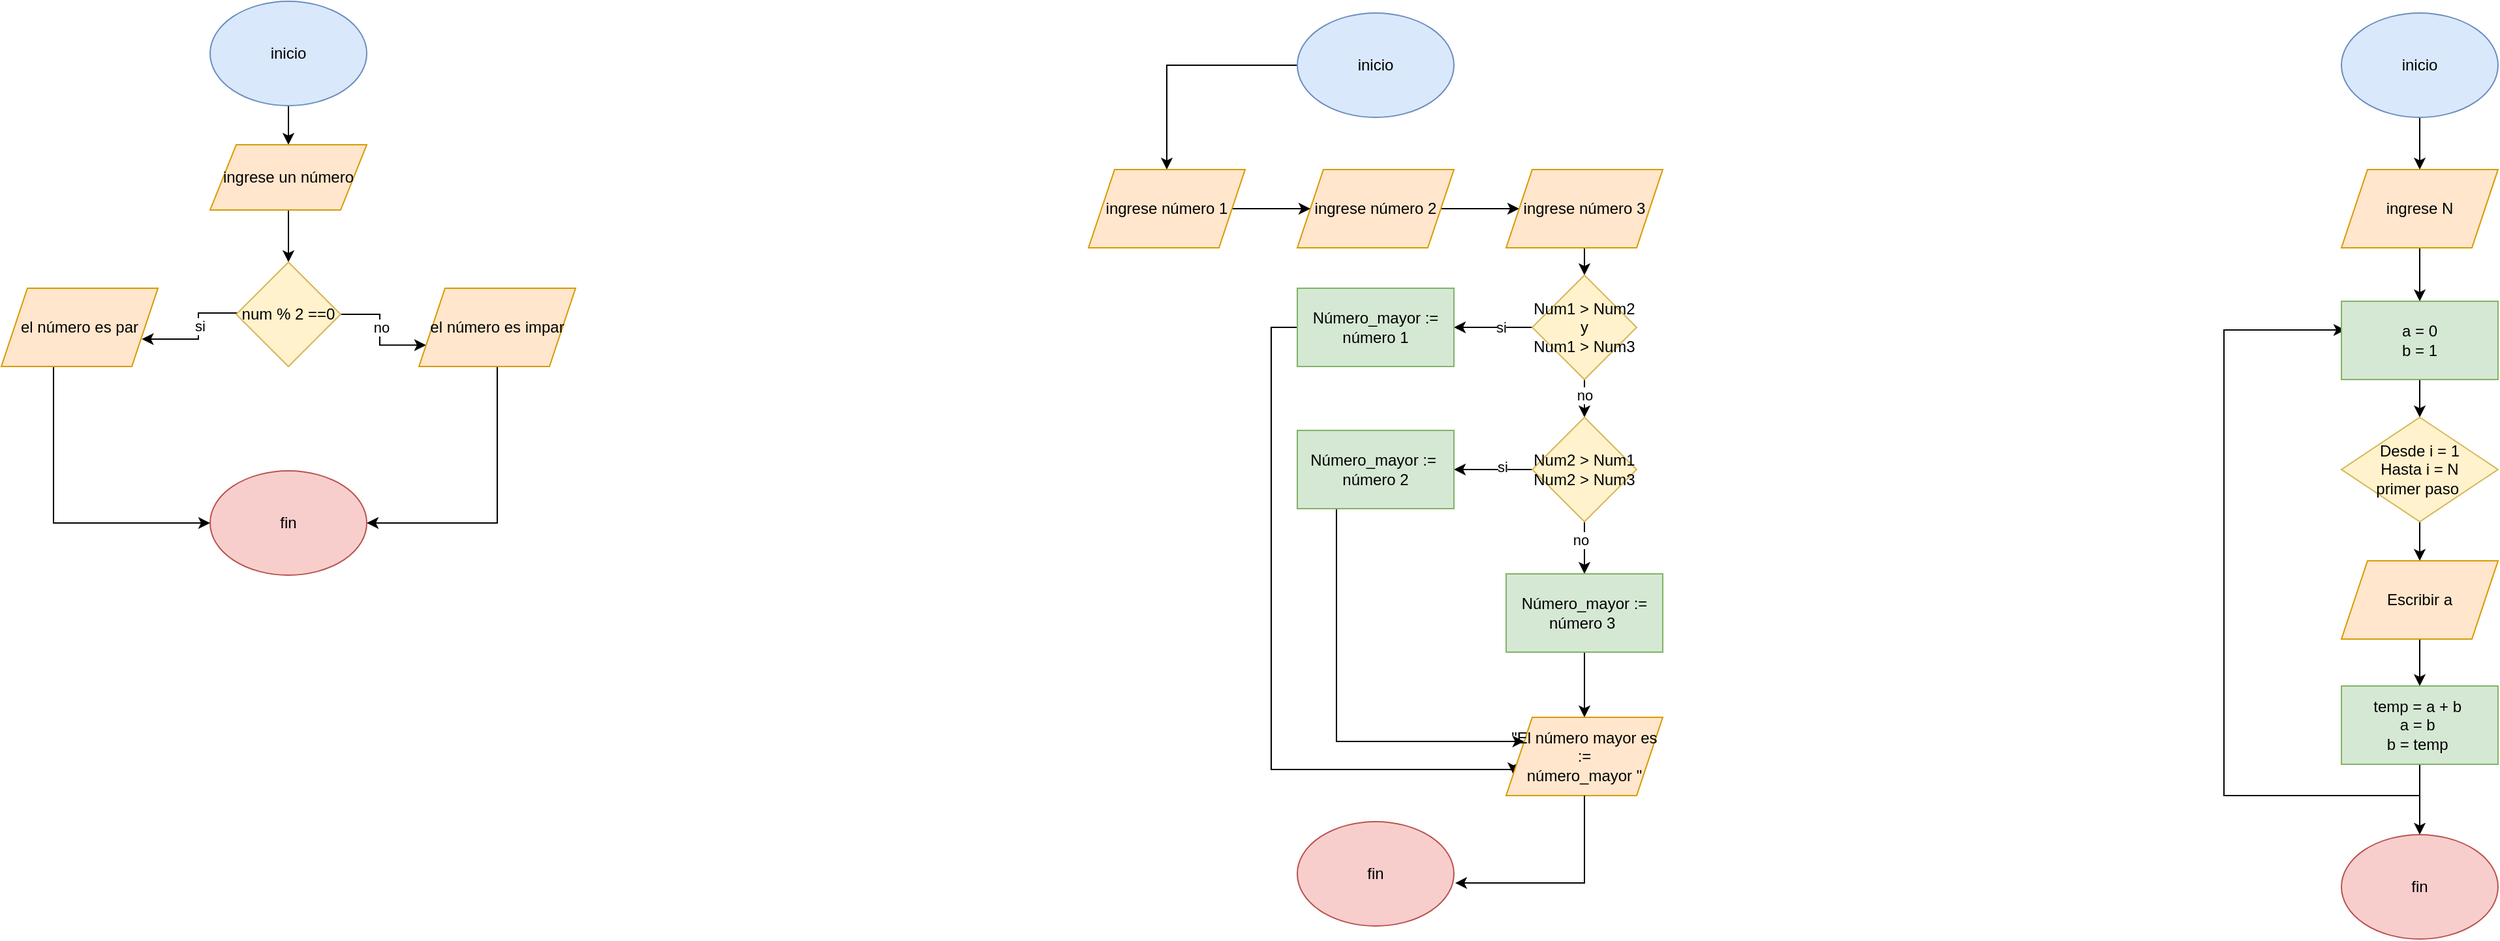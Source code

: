 <mxfile version="26.0.11">
  <diagram name="Página-1" id="sJ8FpPoxX_cDMZ1G_iWL">
    <mxGraphModel dx="2261" dy="1889" grid="1" gridSize="10" guides="1" tooltips="1" connect="1" arrows="1" fold="1" page="1" pageScale="1" pageWidth="827" pageHeight="1169" math="0" shadow="0">
      <root>
        <mxCell id="0" />
        <mxCell id="1" parent="0" />
        <mxCell id="dbxxkLrnTNXhSZVxiJWv-4" style="edgeStyle=orthogonalEdgeStyle;rounded=0;orthogonalLoop=1;jettySize=auto;html=1;exitX=0.5;exitY=1;exitDx=0;exitDy=0;entryX=0.5;entryY=0;entryDx=0;entryDy=0;" edge="1" parent="1" source="dbxxkLrnTNXhSZVxiJWv-1" target="dbxxkLrnTNXhSZVxiJWv-3">
          <mxGeometry relative="1" as="geometry" />
        </mxCell>
        <mxCell id="dbxxkLrnTNXhSZVxiJWv-1" value="inicio" style="ellipse;whiteSpace=wrap;html=1;fillColor=#dae8fc;strokeColor=#6c8ebf;" vertex="1" parent="1">
          <mxGeometry x="-473" y="-1169" width="120" height="80" as="geometry" />
        </mxCell>
        <mxCell id="dbxxkLrnTNXhSZVxiJWv-2" value="fin" style="ellipse;whiteSpace=wrap;html=1;fillColor=#f8cecc;strokeColor=#b85450;" vertex="1" parent="1">
          <mxGeometry x="-473" y="-809" width="120" height="80" as="geometry" />
        </mxCell>
        <mxCell id="dbxxkLrnTNXhSZVxiJWv-9" style="edgeStyle=orthogonalEdgeStyle;rounded=0;orthogonalLoop=1;jettySize=auto;html=1;entryX=0.5;entryY=0;entryDx=0;entryDy=0;" edge="1" parent="1" source="dbxxkLrnTNXhSZVxiJWv-3" target="dbxxkLrnTNXhSZVxiJWv-5">
          <mxGeometry relative="1" as="geometry" />
        </mxCell>
        <mxCell id="dbxxkLrnTNXhSZVxiJWv-3" value="ingrese un número" style="shape=parallelogram;perimeter=parallelogramPerimeter;whiteSpace=wrap;html=1;fixedSize=1;fillColor=#ffe6cc;strokeColor=#d79b00;" vertex="1" parent="1">
          <mxGeometry x="-473" y="-1059" width="120" height="50" as="geometry" />
        </mxCell>
        <mxCell id="dbxxkLrnTNXhSZVxiJWv-17" style="edgeStyle=orthogonalEdgeStyle;rounded=0;orthogonalLoop=1;jettySize=auto;html=1;entryX=0;entryY=0.75;entryDx=0;entryDy=0;" edge="1" parent="1" source="dbxxkLrnTNXhSZVxiJWv-5" target="dbxxkLrnTNXhSZVxiJWv-10">
          <mxGeometry relative="1" as="geometry" />
        </mxCell>
        <mxCell id="dbxxkLrnTNXhSZVxiJWv-18" value="no" style="edgeLabel;html=1;align=center;verticalAlign=middle;resizable=0;points=[];" vertex="1" connectable="0" parent="dbxxkLrnTNXhSZVxiJWv-17">
          <mxGeometry x="-0.102" y="1" relative="1" as="geometry">
            <mxPoint as="offset" />
          </mxGeometry>
        </mxCell>
        <mxCell id="dbxxkLrnTNXhSZVxiJWv-19" style="edgeStyle=orthogonalEdgeStyle;rounded=0;orthogonalLoop=1;jettySize=auto;html=1;exitX=0;exitY=0.5;exitDx=0;exitDy=0;" edge="1" parent="1">
          <mxGeometry relative="1" as="geometry">
            <mxPoint x="-452" y="-930" as="sourcePoint" />
            <mxPoint x="-525.333" y="-910" as="targetPoint" />
            <Array as="points">
              <mxPoint x="-482" y="-930" />
              <mxPoint x="-482" y="-910" />
            </Array>
          </mxGeometry>
        </mxCell>
        <mxCell id="dbxxkLrnTNXhSZVxiJWv-20" value="si" style="edgeLabel;html=1;align=center;verticalAlign=middle;resizable=0;points=[];" vertex="1" connectable="0" parent="dbxxkLrnTNXhSZVxiJWv-19">
          <mxGeometry x="-0.143" y="1" relative="1" as="geometry">
            <mxPoint as="offset" />
          </mxGeometry>
        </mxCell>
        <mxCell id="dbxxkLrnTNXhSZVxiJWv-5" value="num % 2 ==0" style="rhombus;whiteSpace=wrap;html=1;fillColor=#fff2cc;strokeColor=#d6b656;" vertex="1" parent="1">
          <mxGeometry x="-453" y="-969" width="80" height="80" as="geometry" />
        </mxCell>
        <mxCell id="dbxxkLrnTNXhSZVxiJWv-22" style="edgeStyle=orthogonalEdgeStyle;rounded=0;orthogonalLoop=1;jettySize=auto;html=1;exitX=0.5;exitY=1;exitDx=0;exitDy=0;entryX=1;entryY=0.5;entryDx=0;entryDy=0;" edge="1" parent="1" source="dbxxkLrnTNXhSZVxiJWv-10" target="dbxxkLrnTNXhSZVxiJWv-2">
          <mxGeometry relative="1" as="geometry" />
        </mxCell>
        <mxCell id="dbxxkLrnTNXhSZVxiJWv-10" value="el número es impar" style="shape=parallelogram;perimeter=parallelogramPerimeter;whiteSpace=wrap;html=1;fixedSize=1;fillColor=#ffe6cc;strokeColor=#d79b00;" vertex="1" parent="1">
          <mxGeometry x="-313" y="-949" width="120" height="60" as="geometry" />
        </mxCell>
        <mxCell id="dbxxkLrnTNXhSZVxiJWv-21" style="edgeStyle=orthogonalEdgeStyle;rounded=0;orthogonalLoop=1;jettySize=auto;html=1;exitX=0.358;exitY=1;exitDx=0;exitDy=0;exitPerimeter=0;" edge="1" parent="1" source="dbxxkLrnTNXhSZVxiJWv-12">
          <mxGeometry relative="1" as="geometry">
            <mxPoint x="-473" y="-769" as="targetPoint" />
            <mxPoint x="-593" y="-819" as="sourcePoint" />
            <Array as="points">
              <mxPoint x="-593" y="-889" />
              <mxPoint x="-593" y="-769" />
            </Array>
          </mxGeometry>
        </mxCell>
        <mxCell id="dbxxkLrnTNXhSZVxiJWv-12" value="el número es par" style="shape=parallelogram;perimeter=parallelogramPerimeter;whiteSpace=wrap;html=1;fixedSize=1;fillColor=#ffe6cc;strokeColor=#d79b00;" vertex="1" parent="1">
          <mxGeometry x="-633" y="-949" width="120" height="60" as="geometry" />
        </mxCell>
        <mxCell id="dbxxkLrnTNXhSZVxiJWv-29" style="edgeStyle=orthogonalEdgeStyle;rounded=0;orthogonalLoop=1;jettySize=auto;html=1;exitX=0;exitY=0.5;exitDx=0;exitDy=0;entryX=0.5;entryY=0;entryDx=0;entryDy=0;" edge="1" parent="1" source="dbxxkLrnTNXhSZVxiJWv-23" target="dbxxkLrnTNXhSZVxiJWv-27">
          <mxGeometry relative="1" as="geometry" />
        </mxCell>
        <mxCell id="dbxxkLrnTNXhSZVxiJWv-23" value="inicio" style="ellipse;whiteSpace=wrap;html=1;fillColor=#dae8fc;strokeColor=#6c8ebf;" vertex="1" parent="1">
          <mxGeometry x="360" y="-1160" width="120" height="80" as="geometry" />
        </mxCell>
        <mxCell id="dbxxkLrnTNXhSZVxiJWv-32" style="edgeStyle=orthogonalEdgeStyle;rounded=0;orthogonalLoop=1;jettySize=auto;html=1;" edge="1" parent="1" source="dbxxkLrnTNXhSZVxiJWv-24" target="dbxxkLrnTNXhSZVxiJWv-28">
          <mxGeometry relative="1" as="geometry" />
        </mxCell>
        <mxCell id="dbxxkLrnTNXhSZVxiJWv-24" value="ingrese número 2" style="shape=parallelogram;perimeter=parallelogramPerimeter;whiteSpace=wrap;html=1;fixedSize=1;fillColor=#ffe6cc;strokeColor=#d79b00;" vertex="1" parent="1">
          <mxGeometry x="360" y="-1040" width="120" height="60" as="geometry" />
        </mxCell>
        <mxCell id="dbxxkLrnTNXhSZVxiJWv-31" style="edgeStyle=orthogonalEdgeStyle;rounded=0;orthogonalLoop=1;jettySize=auto;html=1;exitX=1;exitY=0.5;exitDx=0;exitDy=0;" edge="1" parent="1" source="dbxxkLrnTNXhSZVxiJWv-27" target="dbxxkLrnTNXhSZVxiJWv-24">
          <mxGeometry relative="1" as="geometry" />
        </mxCell>
        <mxCell id="dbxxkLrnTNXhSZVxiJWv-27" value="ingrese número 1" style="shape=parallelogram;perimeter=parallelogramPerimeter;whiteSpace=wrap;html=1;fixedSize=1;fillColor=#ffe6cc;strokeColor=#d79b00;" vertex="1" parent="1">
          <mxGeometry x="200" y="-1040" width="120" height="60" as="geometry" />
        </mxCell>
        <mxCell id="dbxxkLrnTNXhSZVxiJWv-36" style="edgeStyle=orthogonalEdgeStyle;rounded=0;orthogonalLoop=1;jettySize=auto;html=1;entryX=0.5;entryY=0;entryDx=0;entryDy=0;" edge="1" parent="1" source="dbxxkLrnTNXhSZVxiJWv-28" target="dbxxkLrnTNXhSZVxiJWv-35">
          <mxGeometry relative="1" as="geometry" />
        </mxCell>
        <mxCell id="dbxxkLrnTNXhSZVxiJWv-28" value="ingrese número 3" style="shape=parallelogram;perimeter=parallelogramPerimeter;whiteSpace=wrap;html=1;fixedSize=1;fillColor=#ffe6cc;strokeColor=#d79b00;" vertex="1" parent="1">
          <mxGeometry x="520" y="-1040" width="120" height="60" as="geometry" />
        </mxCell>
        <mxCell id="dbxxkLrnTNXhSZVxiJWv-39" style="edgeStyle=orthogonalEdgeStyle;rounded=0;orthogonalLoop=1;jettySize=auto;html=1;exitX=0;exitY=0.5;exitDx=0;exitDy=0;entryX=1;entryY=0.5;entryDx=0;entryDy=0;" edge="1" parent="1" source="dbxxkLrnTNXhSZVxiJWv-35" target="dbxxkLrnTNXhSZVxiJWv-37">
          <mxGeometry relative="1" as="geometry" />
        </mxCell>
        <mxCell id="dbxxkLrnTNXhSZVxiJWv-52" value="si" style="edgeLabel;html=1;align=center;verticalAlign=middle;resizable=0;points=[];" vertex="1" connectable="0" parent="dbxxkLrnTNXhSZVxiJWv-39">
          <mxGeometry x="-0.2" relative="1" as="geometry">
            <mxPoint as="offset" />
          </mxGeometry>
        </mxCell>
        <mxCell id="dbxxkLrnTNXhSZVxiJWv-43" style="edgeStyle=orthogonalEdgeStyle;rounded=0;orthogonalLoop=1;jettySize=auto;html=1;exitX=0.5;exitY=1;exitDx=0;exitDy=0;entryX=0.5;entryY=0;entryDx=0;entryDy=0;" edge="1" parent="1" source="dbxxkLrnTNXhSZVxiJWv-35" target="dbxxkLrnTNXhSZVxiJWv-41">
          <mxGeometry relative="1" as="geometry" />
        </mxCell>
        <mxCell id="dbxxkLrnTNXhSZVxiJWv-44" value="no" style="edgeLabel;html=1;align=center;verticalAlign=middle;resizable=0;points=[];" vertex="1" connectable="0" parent="dbxxkLrnTNXhSZVxiJWv-43">
          <mxGeometry x="-0.172" relative="1" as="geometry">
            <mxPoint as="offset" />
          </mxGeometry>
        </mxCell>
        <mxCell id="dbxxkLrnTNXhSZVxiJWv-35" value="Num1 &amp;gt; Num2&lt;div&gt;y&lt;br&gt;&lt;div&gt;Num1 &amp;gt; Num3&lt;/div&gt;&lt;/div&gt;" style="rhombus;whiteSpace=wrap;html=1;fillColor=#fff2cc;strokeColor=#d6b656;" vertex="1" parent="1">
          <mxGeometry x="540" y="-959" width="80" height="80" as="geometry" />
        </mxCell>
        <mxCell id="dbxxkLrnTNXhSZVxiJWv-77" style="edgeStyle=orthogonalEdgeStyle;rounded=0;orthogonalLoop=1;jettySize=auto;html=1;exitX=0;exitY=0.5;exitDx=0;exitDy=0;entryX=0;entryY=0.75;entryDx=0;entryDy=0;" edge="1" parent="1" source="dbxxkLrnTNXhSZVxiJWv-37" target="dbxxkLrnTNXhSZVxiJWv-58">
          <mxGeometry relative="1" as="geometry">
            <Array as="points">
              <mxPoint x="340" y="-919" />
              <mxPoint x="340" y="-580" />
              <mxPoint x="526" y="-580" />
            </Array>
          </mxGeometry>
        </mxCell>
        <mxCell id="dbxxkLrnTNXhSZVxiJWv-37" value="Número_mayor := número 1" style="rounded=0;whiteSpace=wrap;html=1;fillColor=#d5e8d4;strokeColor=#82b366;" vertex="1" parent="1">
          <mxGeometry x="360" y="-949" width="120" height="60" as="geometry" />
        </mxCell>
        <mxCell id="dbxxkLrnTNXhSZVxiJWv-46" style="edgeStyle=orthogonalEdgeStyle;rounded=0;orthogonalLoop=1;jettySize=auto;html=1;exitX=0;exitY=0.5;exitDx=0;exitDy=0;" edge="1" parent="1" source="dbxxkLrnTNXhSZVxiJWv-41" target="dbxxkLrnTNXhSZVxiJWv-45">
          <mxGeometry relative="1" as="geometry" />
        </mxCell>
        <mxCell id="dbxxkLrnTNXhSZVxiJWv-53" value="si" style="edgeLabel;html=1;align=center;verticalAlign=middle;resizable=0;points=[];" vertex="1" connectable="0" parent="dbxxkLrnTNXhSZVxiJWv-46">
          <mxGeometry x="-0.233" y="-2" relative="1" as="geometry">
            <mxPoint as="offset" />
          </mxGeometry>
        </mxCell>
        <mxCell id="dbxxkLrnTNXhSZVxiJWv-56" style="edgeStyle=orthogonalEdgeStyle;rounded=0;orthogonalLoop=1;jettySize=auto;html=1;exitX=0.5;exitY=1;exitDx=0;exitDy=0;" edge="1" parent="1" source="dbxxkLrnTNXhSZVxiJWv-41" target="dbxxkLrnTNXhSZVxiJWv-54">
          <mxGeometry relative="1" as="geometry" />
        </mxCell>
        <mxCell id="dbxxkLrnTNXhSZVxiJWv-57" value="no" style="edgeLabel;html=1;align=center;verticalAlign=middle;resizable=0;points=[];" vertex="1" connectable="0" parent="dbxxkLrnTNXhSZVxiJWv-56">
          <mxGeometry x="-0.3" y="-3" relative="1" as="geometry">
            <mxPoint as="offset" />
          </mxGeometry>
        </mxCell>
        <mxCell id="dbxxkLrnTNXhSZVxiJWv-41" value="Num2 &amp;gt; Num1&lt;div&gt;Num2 &amp;gt; Num3&lt;/div&gt;" style="rhombus;whiteSpace=wrap;html=1;fillColor=#fff2cc;strokeColor=#d6b656;" vertex="1" parent="1">
          <mxGeometry x="540" y="-850" width="80" height="80" as="geometry" />
        </mxCell>
        <mxCell id="dbxxkLrnTNXhSZVxiJWv-74" style="edgeStyle=orthogonalEdgeStyle;rounded=0;orthogonalLoop=1;jettySize=auto;html=1;entryX=0;entryY=0.25;entryDx=0;entryDy=0;" edge="1" parent="1" source="dbxxkLrnTNXhSZVxiJWv-45" target="dbxxkLrnTNXhSZVxiJWv-58">
          <mxGeometry relative="1" as="geometry">
            <Array as="points">
              <mxPoint x="390" y="-601" />
            </Array>
          </mxGeometry>
        </mxCell>
        <mxCell id="dbxxkLrnTNXhSZVxiJWv-45" value="Número_mayor :=&amp;nbsp;&lt;div&gt;número 2&lt;/div&gt;" style="rounded=0;whiteSpace=wrap;html=1;fillColor=#d5e8d4;strokeColor=#82b366;" vertex="1" parent="1">
          <mxGeometry x="360" y="-840" width="120" height="60" as="geometry" />
        </mxCell>
        <mxCell id="dbxxkLrnTNXhSZVxiJWv-59" style="edgeStyle=orthogonalEdgeStyle;rounded=0;orthogonalLoop=1;jettySize=auto;html=1;entryX=0.5;entryY=0;entryDx=0;entryDy=0;" edge="1" parent="1" source="dbxxkLrnTNXhSZVxiJWv-54" target="dbxxkLrnTNXhSZVxiJWv-58">
          <mxGeometry relative="1" as="geometry" />
        </mxCell>
        <mxCell id="dbxxkLrnTNXhSZVxiJWv-54" value="Número_mayor := número 3&amp;nbsp;" style="rounded=0;whiteSpace=wrap;html=1;fillColor=#d5e8d4;strokeColor=#82b366;" vertex="1" parent="1">
          <mxGeometry x="520" y="-730" width="120" height="60" as="geometry" />
        </mxCell>
        <mxCell id="dbxxkLrnTNXhSZVxiJWv-58" value="&quot;El número mayor es :=&lt;div&gt;número_mayor &quot;&lt;/div&gt;" style="shape=parallelogram;perimeter=parallelogramPerimeter;whiteSpace=wrap;html=1;fixedSize=1;fillColor=#ffe6cc;strokeColor=#d79b00;" vertex="1" parent="1">
          <mxGeometry x="520" y="-620" width="120" height="60" as="geometry" />
        </mxCell>
        <mxCell id="dbxxkLrnTNXhSZVxiJWv-60" value="fin" style="ellipse;whiteSpace=wrap;html=1;fillColor=#f8cecc;strokeColor=#b85450;" vertex="1" parent="1">
          <mxGeometry x="360" y="-540" width="120" height="80" as="geometry" />
        </mxCell>
        <mxCell id="dbxxkLrnTNXhSZVxiJWv-66" style="edgeStyle=orthogonalEdgeStyle;rounded=0;orthogonalLoop=1;jettySize=auto;html=1;exitX=0.5;exitY=1;exitDx=0;exitDy=0;" edge="1" parent="1" source="dbxxkLrnTNXhSZVxiJWv-62" target="dbxxkLrnTNXhSZVxiJWv-65">
          <mxGeometry relative="1" as="geometry" />
        </mxCell>
        <mxCell id="dbxxkLrnTNXhSZVxiJWv-62" value="inicio" style="ellipse;whiteSpace=wrap;html=1;fillColor=#dae8fc;strokeColor=#6c8ebf;" vertex="1" parent="1">
          <mxGeometry x="1160" y="-1160" width="120" height="80" as="geometry" />
        </mxCell>
        <mxCell id="dbxxkLrnTNXhSZVxiJWv-68" style="edgeStyle=orthogonalEdgeStyle;rounded=0;orthogonalLoop=1;jettySize=auto;html=1;entryX=0.5;entryY=0;entryDx=0;entryDy=0;" edge="1" parent="1" source="dbxxkLrnTNXhSZVxiJWv-65" target="dbxxkLrnTNXhSZVxiJWv-67">
          <mxGeometry relative="1" as="geometry" />
        </mxCell>
        <mxCell id="dbxxkLrnTNXhSZVxiJWv-65" value="ingrese N" style="shape=parallelogram;perimeter=parallelogramPerimeter;whiteSpace=wrap;html=1;fixedSize=1;fillColor=#ffe6cc;strokeColor=#d79b00;" vertex="1" parent="1">
          <mxGeometry x="1160" y="-1040" width="120" height="60" as="geometry" />
        </mxCell>
        <mxCell id="dbxxkLrnTNXhSZVxiJWv-71" style="edgeStyle=orthogonalEdgeStyle;rounded=0;orthogonalLoop=1;jettySize=auto;html=1;exitX=0.5;exitY=1;exitDx=0;exitDy=0;entryX=0.5;entryY=0;entryDx=0;entryDy=0;" edge="1" parent="1" source="dbxxkLrnTNXhSZVxiJWv-67" target="dbxxkLrnTNXhSZVxiJWv-69">
          <mxGeometry relative="1" as="geometry" />
        </mxCell>
        <mxCell id="dbxxkLrnTNXhSZVxiJWv-84" style="edgeStyle=orthogonalEdgeStyle;rounded=0;orthogonalLoop=1;jettySize=auto;html=1;entryX=0.025;entryY=0.367;entryDx=0;entryDy=0;entryPerimeter=0;" edge="1" parent="1" target="dbxxkLrnTNXhSZVxiJWv-67">
          <mxGeometry relative="1" as="geometry">
            <mxPoint x="1080" y="-920" as="targetPoint" />
            <mxPoint x="1220" y="-560" as="sourcePoint" />
            <Array as="points">
              <mxPoint x="1070" y="-560" />
              <mxPoint x="1070" y="-917" />
            </Array>
          </mxGeometry>
        </mxCell>
        <mxCell id="dbxxkLrnTNXhSZVxiJWv-67" value="a = 0&lt;div&gt;b = 1&lt;/div&gt;" style="rounded=0;whiteSpace=wrap;html=1;fillColor=#d5e8d4;strokeColor=#82b366;" vertex="1" parent="1">
          <mxGeometry x="1160" y="-939" width="120" height="60" as="geometry" />
        </mxCell>
        <mxCell id="dbxxkLrnTNXhSZVxiJWv-79" style="edgeStyle=orthogonalEdgeStyle;rounded=0;orthogonalLoop=1;jettySize=auto;html=1;exitX=0.5;exitY=1;exitDx=0;exitDy=0;entryX=0.5;entryY=0;entryDx=0;entryDy=0;" edge="1" parent="1" source="dbxxkLrnTNXhSZVxiJWv-69" target="dbxxkLrnTNXhSZVxiJWv-78">
          <mxGeometry relative="1" as="geometry" />
        </mxCell>
        <mxCell id="dbxxkLrnTNXhSZVxiJWv-69" value="Desde i = 1&lt;div&gt;Hasta i = N&lt;/div&gt;&lt;div&gt;primer paso&amp;nbsp;&lt;/div&gt;" style="rhombus;whiteSpace=wrap;html=1;fillColor=#fff2cc;strokeColor=#d6b656;" vertex="1" parent="1">
          <mxGeometry x="1160" y="-850" width="120" height="80" as="geometry" />
        </mxCell>
        <mxCell id="dbxxkLrnTNXhSZVxiJWv-75" style="edgeStyle=orthogonalEdgeStyle;rounded=0;orthogonalLoop=1;jettySize=auto;html=1;entryX=1.008;entryY=0.588;entryDx=0;entryDy=0;entryPerimeter=0;" edge="1" parent="1" source="dbxxkLrnTNXhSZVxiJWv-58" target="dbxxkLrnTNXhSZVxiJWv-60">
          <mxGeometry relative="1" as="geometry">
            <Array as="points">
              <mxPoint x="580" y="-493" />
            </Array>
          </mxGeometry>
        </mxCell>
        <mxCell id="dbxxkLrnTNXhSZVxiJWv-81" style="edgeStyle=orthogonalEdgeStyle;rounded=0;orthogonalLoop=1;jettySize=auto;html=1;exitX=0.5;exitY=1;exitDx=0;exitDy=0;" edge="1" parent="1" source="dbxxkLrnTNXhSZVxiJWv-78" target="dbxxkLrnTNXhSZVxiJWv-80">
          <mxGeometry relative="1" as="geometry" />
        </mxCell>
        <mxCell id="dbxxkLrnTNXhSZVxiJWv-78" value="Escribir a" style="shape=parallelogram;perimeter=parallelogramPerimeter;whiteSpace=wrap;html=1;fixedSize=1;fillColor=#ffe6cc;strokeColor=#d79b00;" vertex="1" parent="1">
          <mxGeometry x="1160" y="-740" width="120" height="60" as="geometry" />
        </mxCell>
        <mxCell id="dbxxkLrnTNXhSZVxiJWv-83" style="edgeStyle=orthogonalEdgeStyle;rounded=0;orthogonalLoop=1;jettySize=auto;html=1;exitX=0.5;exitY=1;exitDx=0;exitDy=0;entryX=0.5;entryY=0;entryDx=0;entryDy=0;" edge="1" parent="1" source="dbxxkLrnTNXhSZVxiJWv-80" target="dbxxkLrnTNXhSZVxiJWv-82">
          <mxGeometry relative="1" as="geometry" />
        </mxCell>
        <mxCell id="dbxxkLrnTNXhSZVxiJWv-80" value="temp = a + b&amp;nbsp;&lt;div&gt;a = b&amp;nbsp;&lt;/div&gt;&lt;div&gt;b = temp&amp;nbsp;&lt;/div&gt;" style="rounded=0;whiteSpace=wrap;html=1;fillColor=#d5e8d4;strokeColor=#82b366;" vertex="1" parent="1">
          <mxGeometry x="1160" y="-644" width="120" height="60" as="geometry" />
        </mxCell>
        <mxCell id="dbxxkLrnTNXhSZVxiJWv-82" value="fin" style="ellipse;whiteSpace=wrap;html=1;fillColor=#f8cecc;strokeColor=#b85450;" vertex="1" parent="1">
          <mxGeometry x="1160" y="-530" width="120" height="80" as="geometry" />
        </mxCell>
      </root>
    </mxGraphModel>
  </diagram>
</mxfile>
